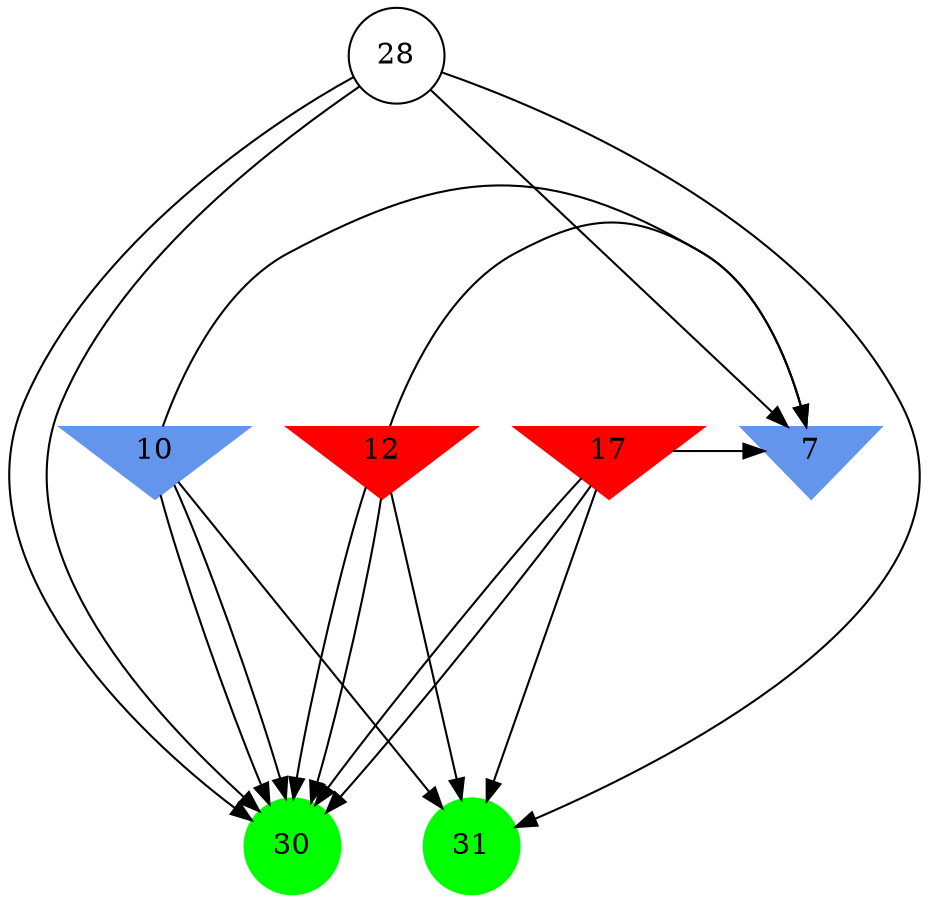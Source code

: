 digraph brain {
	ranksep=2.0;
	7 [shape=invtriangle,style=filled,color=cornflowerblue];
	10 [shape=invtriangle,style=filled,color=cornflowerblue];
	12 [shape=invtriangle,style=filled,color=red];
	17 [shape=invtriangle,style=filled,color=red];
	28 [shape=circle,color=black];
	30 [shape=circle,style=filled,color=green];
	31 [shape=circle,style=filled,color=green];
	12	->	7;
	12	->	30;
	12	->	30;
	12	->	31;
	17	->	7;
	17	->	30;
	17	->	30;
	17	->	31;
	10	->	7;
	10	->	30;
	10	->	30;
	10	->	31;
	28	->	7;
	28	->	30;
	28	->	30;
	28	->	31;
	{ rank=same; 7; 10; 12; 17; }
	{ rank=same; 28; }
	{ rank=same; 30; 31; }
}
